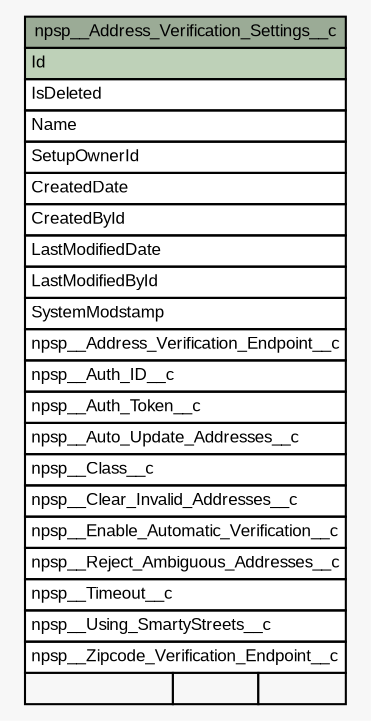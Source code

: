 // dot 2.40.1 on Mac OS X 10.12.6
// SchemaSpy rev 590
digraph "npsp__Address_Verification_Settings__c" {
  graph [
    rankdir="RL"
    bgcolor="#f7f7f7"
    nodesep="0.18"
    ranksep="0.46"
    fontname="Arial"
    fontsize="8"
  ];
  node [
    fontname="Arial"
    fontsize="8"
    shape="plaintext"
  ];
  edge [
    arrowsize="0.8"
  ];
  "npsp__Address_Verification_Settings__c" [
    label=<
    <TABLE BORDER="0" CELLBORDER="1" CELLSPACING="0" BGCOLOR="#ffffff">
      <TR><TD COLSPAN="3" BGCOLOR="#9bab96" ALIGN="CENTER">npsp__Address_Verification_Settings__c</TD></TR>
      <TR><TD PORT="Id" COLSPAN="3" BGCOLOR="#bed1b8" ALIGN="LEFT">Id</TD></TR>
      <TR><TD PORT="IsDeleted" COLSPAN="3" ALIGN="LEFT">IsDeleted</TD></TR>
      <TR><TD PORT="Name" COLSPAN="3" ALIGN="LEFT">Name</TD></TR>
      <TR><TD PORT="SetupOwnerId" COLSPAN="3" ALIGN="LEFT">SetupOwnerId</TD></TR>
      <TR><TD PORT="CreatedDate" COLSPAN="3" ALIGN="LEFT">CreatedDate</TD></TR>
      <TR><TD PORT="CreatedById" COLSPAN="3" ALIGN="LEFT">CreatedById</TD></TR>
      <TR><TD PORT="LastModifiedDate" COLSPAN="3" ALIGN="LEFT">LastModifiedDate</TD></TR>
      <TR><TD PORT="LastModifiedById" COLSPAN="3" ALIGN="LEFT">LastModifiedById</TD></TR>
      <TR><TD PORT="SystemModstamp" COLSPAN="3" ALIGN="LEFT">SystemModstamp</TD></TR>
      <TR><TD PORT="npsp__Address_Verification_Endpoint__c" COLSPAN="3" ALIGN="LEFT">npsp__Address_Verification_Endpoint__c</TD></TR>
      <TR><TD PORT="npsp__Auth_ID__c" COLSPAN="3" ALIGN="LEFT">npsp__Auth_ID__c</TD></TR>
      <TR><TD PORT="npsp__Auth_Token__c" COLSPAN="3" ALIGN="LEFT">npsp__Auth_Token__c</TD></TR>
      <TR><TD PORT="npsp__Auto_Update_Addresses__c" COLSPAN="3" ALIGN="LEFT">npsp__Auto_Update_Addresses__c</TD></TR>
      <TR><TD PORT="npsp__Class__c" COLSPAN="3" ALIGN="LEFT">npsp__Class__c</TD></TR>
      <TR><TD PORT="npsp__Clear_Invalid_Addresses__c" COLSPAN="3" ALIGN="LEFT">npsp__Clear_Invalid_Addresses__c</TD></TR>
      <TR><TD PORT="npsp__Enable_Automatic_Verification__c" COLSPAN="3" ALIGN="LEFT">npsp__Enable_Automatic_Verification__c</TD></TR>
      <TR><TD PORT="npsp__Reject_Ambiguous_Addresses__c" COLSPAN="3" ALIGN="LEFT">npsp__Reject_Ambiguous_Addresses__c</TD></TR>
      <TR><TD PORT="npsp__Timeout__c" COLSPAN="3" ALIGN="LEFT">npsp__Timeout__c</TD></TR>
      <TR><TD PORT="npsp__Using_SmartyStreets__c" COLSPAN="3" ALIGN="LEFT">npsp__Using_SmartyStreets__c</TD></TR>
      <TR><TD PORT="npsp__Zipcode_Verification_Endpoint__c" COLSPAN="3" ALIGN="LEFT">npsp__Zipcode_Verification_Endpoint__c</TD></TR>
      <TR><TD ALIGN="LEFT" BGCOLOR="#f7f7f7">  </TD><TD ALIGN="RIGHT" BGCOLOR="#f7f7f7">  </TD><TD ALIGN="RIGHT" BGCOLOR="#f7f7f7">  </TD></TR>
    </TABLE>>
    URL="tables/npsp__Address_Verification_Settings__c.html"
    tooltip="npsp__Address_Verification_Settings__c"
  ];
}
